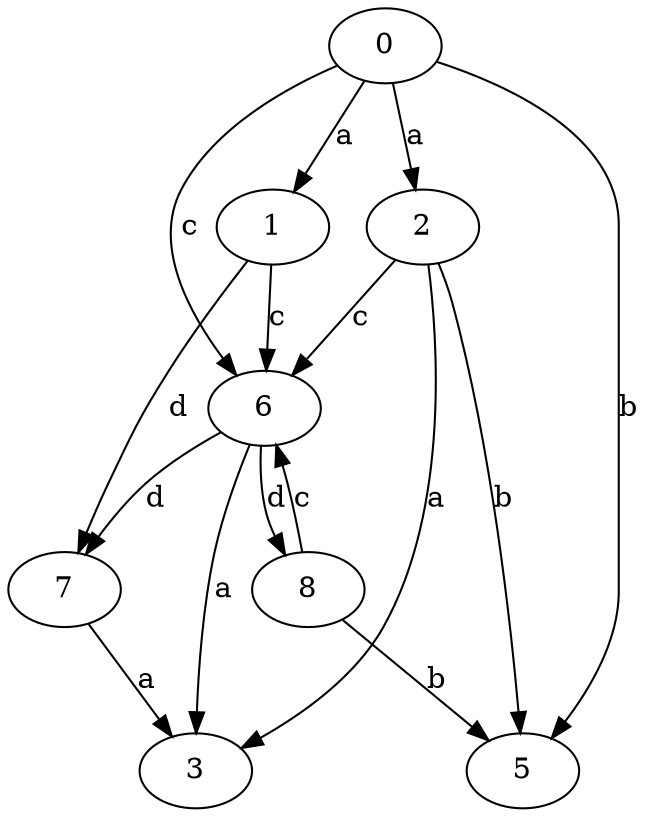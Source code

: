 strict digraph  {
1;
2;
0;
3;
5;
6;
7;
8;
1 -> 6  [label=c];
1 -> 7  [label=d];
2 -> 3  [label=a];
2 -> 5  [label=b];
2 -> 6  [label=c];
0 -> 1  [label=a];
0 -> 2  [label=a];
0 -> 5  [label=b];
0 -> 6  [label=c];
6 -> 3  [label=a];
6 -> 7  [label=d];
6 -> 8  [label=d];
7 -> 3  [label=a];
8 -> 5  [label=b];
8 -> 6  [label=c];
}
